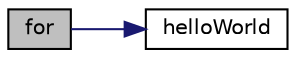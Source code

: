 digraph "for"
{
  edge [fontname="Helvetica",fontsize="10",labelfontname="Helvetica",labelfontsize="10"];
  node [fontname="Helvetica",fontsize="10",shape=record];
  rankdir="LR";
  Node1 [label="for",height=0.2,width=0.4,color="black", fillcolor="grey75", style="filled", fontcolor="black"];
  Node1 -> Node2 [color="midnightblue",fontsize="10",style="solid",fontname="Helvetica"];
  Node2 [label="helloWorld",height=0.2,width=0.4,color="black", fillcolor="white", style="filled",URL="$output_encoding_8js.html#ae5b7427a9d5d866d1bb06f653c9500c5"];
}
